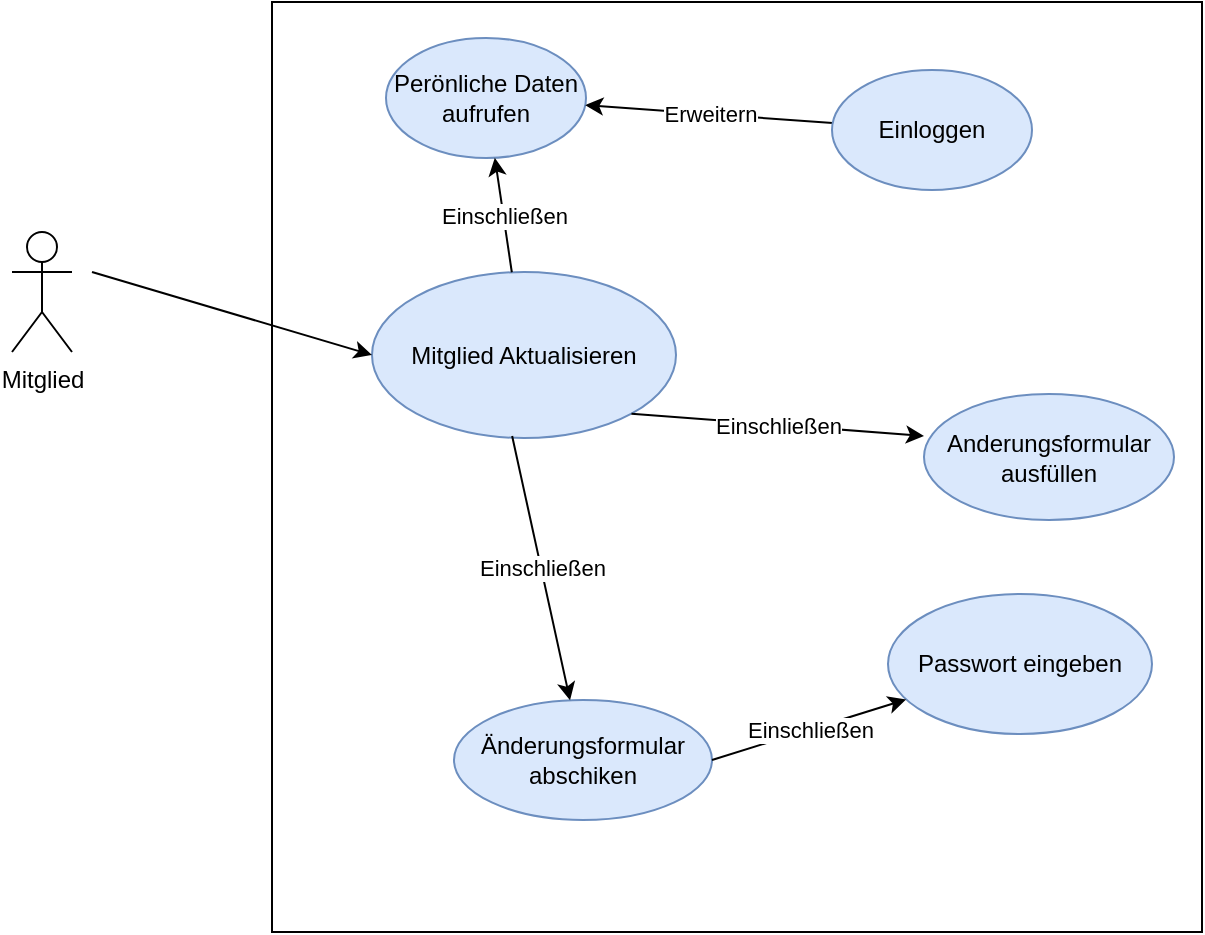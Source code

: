 <mxfile version="13.6.2" type="device"><diagram id="LOzQTGFKw6edBUwyGAJ7" name="Page-1"><mxGraphModel dx="1102" dy="575" grid="0" gridSize="10" guides="1" tooltips="1" connect="1" arrows="1" fold="1" page="1" pageScale="1" pageWidth="827" pageHeight="1169" math="0" shadow="0"><root><mxCell id="0"/><mxCell id="1" parent="0"/><mxCell id="2qfxhCAVK30csIjDxgZv-1" value="" style="whiteSpace=wrap;html=1;aspect=fixed;" parent="1" vertex="1"><mxGeometry x="250" y="125" width="465" height="465" as="geometry"/></mxCell><mxCell id="2qfxhCAVK30csIjDxgZv-2" value="Mitglied" style="shape=umlActor;verticalLabelPosition=bottom;verticalAlign=top;html=1;outlineConnect=0;" parent="1" vertex="1"><mxGeometry x="120" y="240" width="30" height="60" as="geometry"/></mxCell><mxCell id="2qfxhCAVK30csIjDxgZv-4" value="Mitglied Aktualisieren" style="ellipse;whiteSpace=wrap;html=1;fillColor=#dae8fc;strokeColor=#6c8ebf;" parent="1" vertex="1"><mxGeometry x="300" y="260" width="152" height="83" as="geometry"/></mxCell><mxCell id="2qfxhCAVK30csIjDxgZv-7" value="&lt;div&gt;Anderungsformular ausfüllen&lt;br&gt;&lt;/div&gt;" style="ellipse;whiteSpace=wrap;html=1;fillColor=#dae8fc;strokeColor=#6c8ebf;" parent="1" vertex="1"><mxGeometry x="576" y="321" width="125" height="63" as="geometry"/></mxCell><mxCell id="2qfxhCAVK30csIjDxgZv-20" value="" style="endArrow=classic;html=1;entryX=0;entryY=0.333;entryDx=0;entryDy=0;entryPerimeter=0;exitX=1;exitY=1;exitDx=0;exitDy=0;" parent="1" source="2qfxhCAVK30csIjDxgZv-4" target="2qfxhCAVK30csIjDxgZv-7" edge="1"><mxGeometry relative="1" as="geometry"><mxPoint x="360" y="310" as="sourcePoint"/><mxPoint x="460" y="310" as="targetPoint"/></mxGeometry></mxCell><mxCell id="2qfxhCAVK30csIjDxgZv-21" value="Einschließen" style="edgeLabel;resizable=0;html=1;align=center;verticalAlign=middle;" parent="2qfxhCAVK30csIjDxgZv-20" connectable="0" vertex="1"><mxGeometry relative="1" as="geometry"/></mxCell><mxCell id="2qfxhCAVK30csIjDxgZv-24" value="" style="endArrow=classic;html=1;entryX=0;entryY=0.5;entryDx=0;entryDy=0;" parent="1" target="2qfxhCAVK30csIjDxgZv-4" edge="1"><mxGeometry width="50" height="50" relative="1" as="geometry"><mxPoint x="160" y="260" as="sourcePoint"/><mxPoint x="210" y="210" as="targetPoint"/></mxGeometry></mxCell><mxCell id="2qfxhCAVK30csIjDxgZv-25" value="&lt;div&gt;Perönliche Daten &lt;br&gt;&lt;/div&gt;&lt;div&gt;aufrufen&lt;br&gt;&lt;/div&gt;" style="ellipse;whiteSpace=wrap;html=1;fillColor=#dae8fc;strokeColor=#6c8ebf;" parent="1" vertex="1"><mxGeometry x="307" y="143" width="100" height="60" as="geometry"/></mxCell><mxCell id="2qfxhCAVK30csIjDxgZv-27" value="" style="endArrow=classic;html=1;" parent="1" source="2qfxhCAVK30csIjDxgZv-4" target="2qfxhCAVK30csIjDxgZv-25" edge="1"><mxGeometry relative="1" as="geometry"><mxPoint x="337" y="262" as="sourcePoint"/><mxPoint x="497" y="262" as="targetPoint"/></mxGeometry></mxCell><mxCell id="2qfxhCAVK30csIjDxgZv-28" value="Einschließen" style="edgeLabel;resizable=0;html=1;align=center;verticalAlign=middle;" parent="2qfxhCAVK30csIjDxgZv-27" connectable="0" vertex="1"><mxGeometry relative="1" as="geometry"/></mxCell><mxCell id="2qfxhCAVK30csIjDxgZv-31" value="Änderungsformular abschiken" style="ellipse;whiteSpace=wrap;html=1;fillColor=#dae8fc;strokeColor=#6c8ebf;" parent="1" vertex="1"><mxGeometry x="341" y="474" width="129" height="60" as="geometry"/></mxCell><mxCell id="2qfxhCAVK30csIjDxgZv-32" value="" style="endArrow=classic;html=1;exitX=0.461;exitY=0.988;exitDx=0;exitDy=0;exitPerimeter=0;" parent="1" source="2qfxhCAVK30csIjDxgZv-4" target="2qfxhCAVK30csIjDxgZv-31" edge="1"><mxGeometry relative="1" as="geometry"><mxPoint x="333" y="313" as="sourcePoint"/><mxPoint x="493" y="313" as="targetPoint"/></mxGeometry></mxCell><mxCell id="2qfxhCAVK30csIjDxgZv-33" value="Einschließen" style="edgeLabel;resizable=0;html=1;align=center;verticalAlign=middle;" parent="2qfxhCAVK30csIjDxgZv-32" connectable="0" vertex="1"><mxGeometry relative="1" as="geometry"/></mxCell><mxCell id="2qfxhCAVK30csIjDxgZv-41" value="Passwort eingeben" style="ellipse;whiteSpace=wrap;html=1;fillColor=#dae8fc;strokeColor=#6c8ebf;" parent="1" vertex="1"><mxGeometry x="558" y="421" width="132" height="70" as="geometry"/></mxCell><mxCell id="2qfxhCAVK30csIjDxgZv-42" value="" style="endArrow=classic;html=1;exitX=1;exitY=0.5;exitDx=0;exitDy=0;" parent="1" target="2qfxhCAVK30csIjDxgZv-41" edge="1" source="2qfxhCAVK30csIjDxgZv-31"><mxGeometry relative="1" as="geometry"><mxPoint x="402.005" y="337.687" as="sourcePoint"/><mxPoint x="555.94" y="343" as="targetPoint"/></mxGeometry></mxCell><mxCell id="2qfxhCAVK30csIjDxgZv-43" value="Einschließen" style="edgeLabel;resizable=0;html=1;align=center;verticalAlign=middle;" parent="2qfxhCAVK30csIjDxgZv-42" connectable="0" vertex="1"><mxGeometry relative="1" as="geometry"/></mxCell><mxCell id="Tth-AR63Q_YHepeI2KYH-1" value="" style="endArrow=classic;html=1;" parent="1" source="Tth-AR63Q_YHepeI2KYH-3" target="2qfxhCAVK30csIjDxgZv-25" edge="1"><mxGeometry relative="1" as="geometry"><mxPoint x="494" y="213" as="sourcePoint"/><mxPoint x="594" y="213" as="targetPoint"/></mxGeometry></mxCell><mxCell id="Tth-AR63Q_YHepeI2KYH-2" value="Erweitern" style="edgeLabel;resizable=0;html=1;align=center;verticalAlign=middle;" parent="Tth-AR63Q_YHepeI2KYH-1" connectable="0" vertex="1"><mxGeometry relative="1" as="geometry"/></mxCell><mxCell id="Tth-AR63Q_YHepeI2KYH-3" value="&lt;div&gt;Einloggen&lt;br&gt;&lt;/div&gt;" style="ellipse;whiteSpace=wrap;html=1;fillColor=#dae8fc;strokeColor=#6c8ebf;" parent="1" vertex="1"><mxGeometry x="530" y="159" width="100" height="60" as="geometry"/></mxCell></root></mxGraphModel></diagram></mxfile>